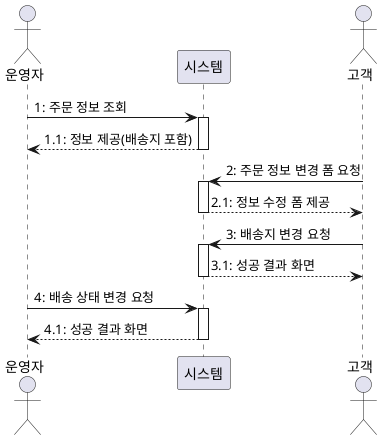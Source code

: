 @startuml

actor 운영자
participant 시스템
actor 고객

운영자 -> 시스템: 1: 주문 정보 조회
activate 시스템
운영자 <-- 시스템: 1.1: 정보 제공(배송지 포함)
deactivate 시스템

시스템 <- 고객: 2: 주문 정보 변경 폼 요청
activate 시스템
시스템 --> 고객: 2.1: 정보 수정 폼 제공
deactivate 시스템
시스템 <- 고객: 3: 배송지 변경 요청
activate 시스템
시스템 --> 고객: 3.1: 성공 결과 화면
deactivate 시스템

운영자 -> 시스템: 4: 배송 상태 변경 요청
activate 시스템
운영자 <-- 시스템: 4.1: 성공 결과 화면
deactivate 시스템

@enduml